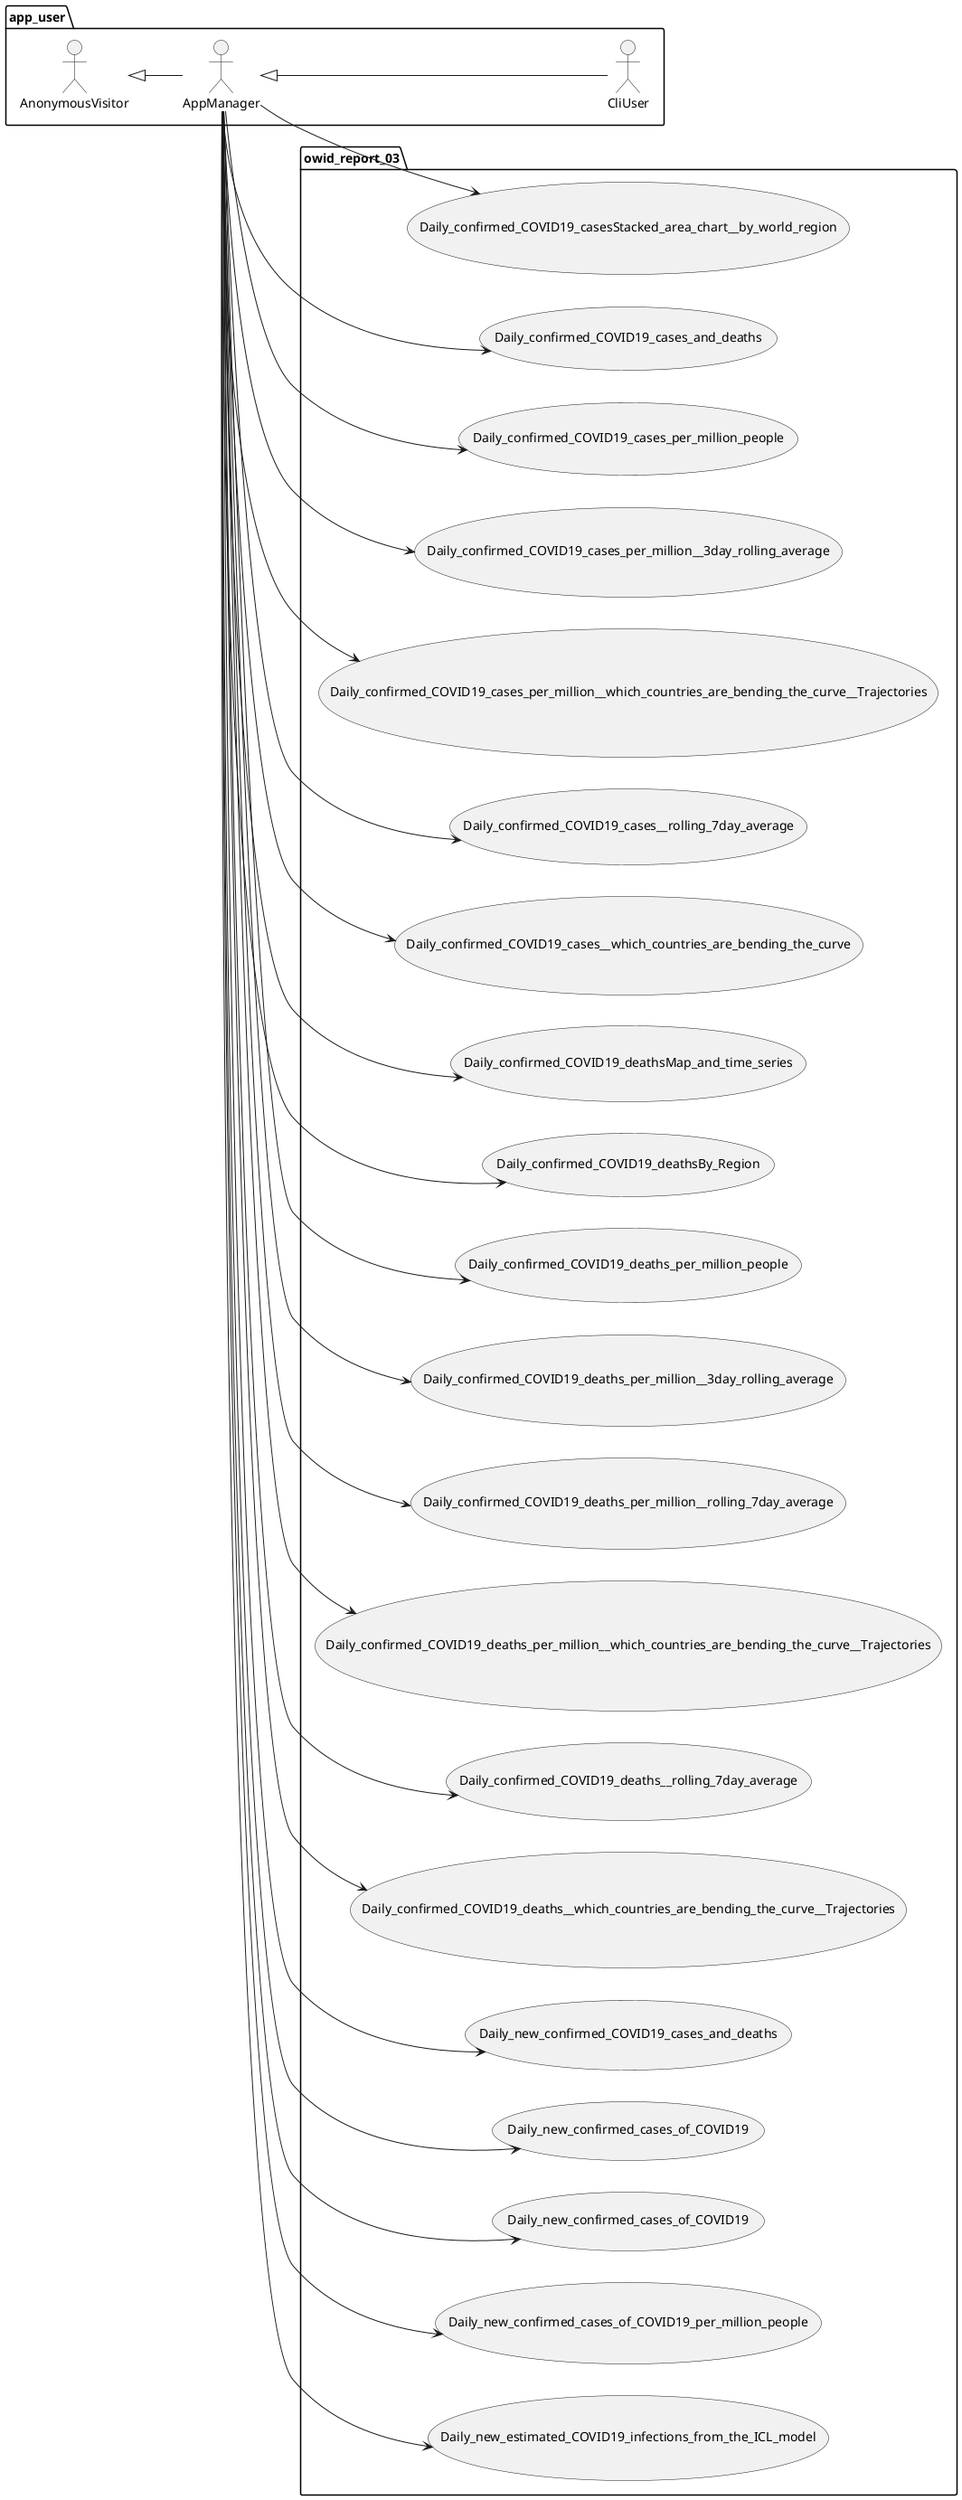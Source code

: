 @startuml
left to right direction

package app_user {
	actor AnonymousVisitor as av
	actor AppManager as am
	actor CliUser as cu

	av <|-- am
	am <|-- cu
}

package owid_report_03 {
    usecase Daily_confirmed_COVID19_casesStacked_area_chart__by_world_region as UC240
    usecase Daily_confirmed_COVID19_cases_and_deaths as UC241
    usecase Daily_confirmed_COVID19_cases_per_million_people as UC242
    usecase Daily_confirmed_COVID19_cases_per_million__3day_rolling_average as UC243
    usecase Daily_confirmed_COVID19_cases_per_million__which_countries_are_bending_the_curve__Trajectories as UC244
    usecase Daily_confirmed_COVID19_cases__rolling_7day_average as UC245
    usecase Daily_confirmed_COVID19_cases__which_countries_are_bending_the_curve as UC246
    usecase Daily_confirmed_COVID19_deathsMap_and_time_series as UC247
    usecase Daily_confirmed_COVID19_deathsBy_Region as UC248
    usecase Daily_confirmed_COVID19_deaths_per_million_people as UC249
    usecase Daily_confirmed_COVID19_deaths_per_million__3day_rolling_average as UC250
    usecase Daily_confirmed_COVID19_deaths_per_million__rolling_7day_average as UC251
    usecase Daily_confirmed_COVID19_deaths_per_million__which_countries_are_bending_the_curve__Trajectories as UC252
    usecase Daily_confirmed_COVID19_deaths__rolling_7day_average as UC253
    usecase Daily_confirmed_COVID19_deaths__which_countries_are_bending_the_curve__Trajectories as UC254
    usecase Daily_new_confirmed_COVID19_cases_and_deaths as UC255
    usecase Daily_new_confirmed_cases_of_COVID19 as UC256
    usecase Daily_new_confirmed_cases_of_COVID19 as UC257
    usecase Daily_new_confirmed_cases_of_COVID19_per_million_people as UC258
    usecase Daily_new_estimated_COVID19_infections_from_the_ICL_model as UC259
}
am --> UC240
am --> UC241
am --> UC242
am --> UC243
am --> UC244
am --> UC245
am --> UC246
am --> UC247
am --> UC248
am --> UC249
am --> UC250
am --> UC251
am --> UC252
am --> UC253
am --> UC254
am --> UC255
am --> UC256
am --> UC257
am --> UC258
am --> UC259
@enduml
